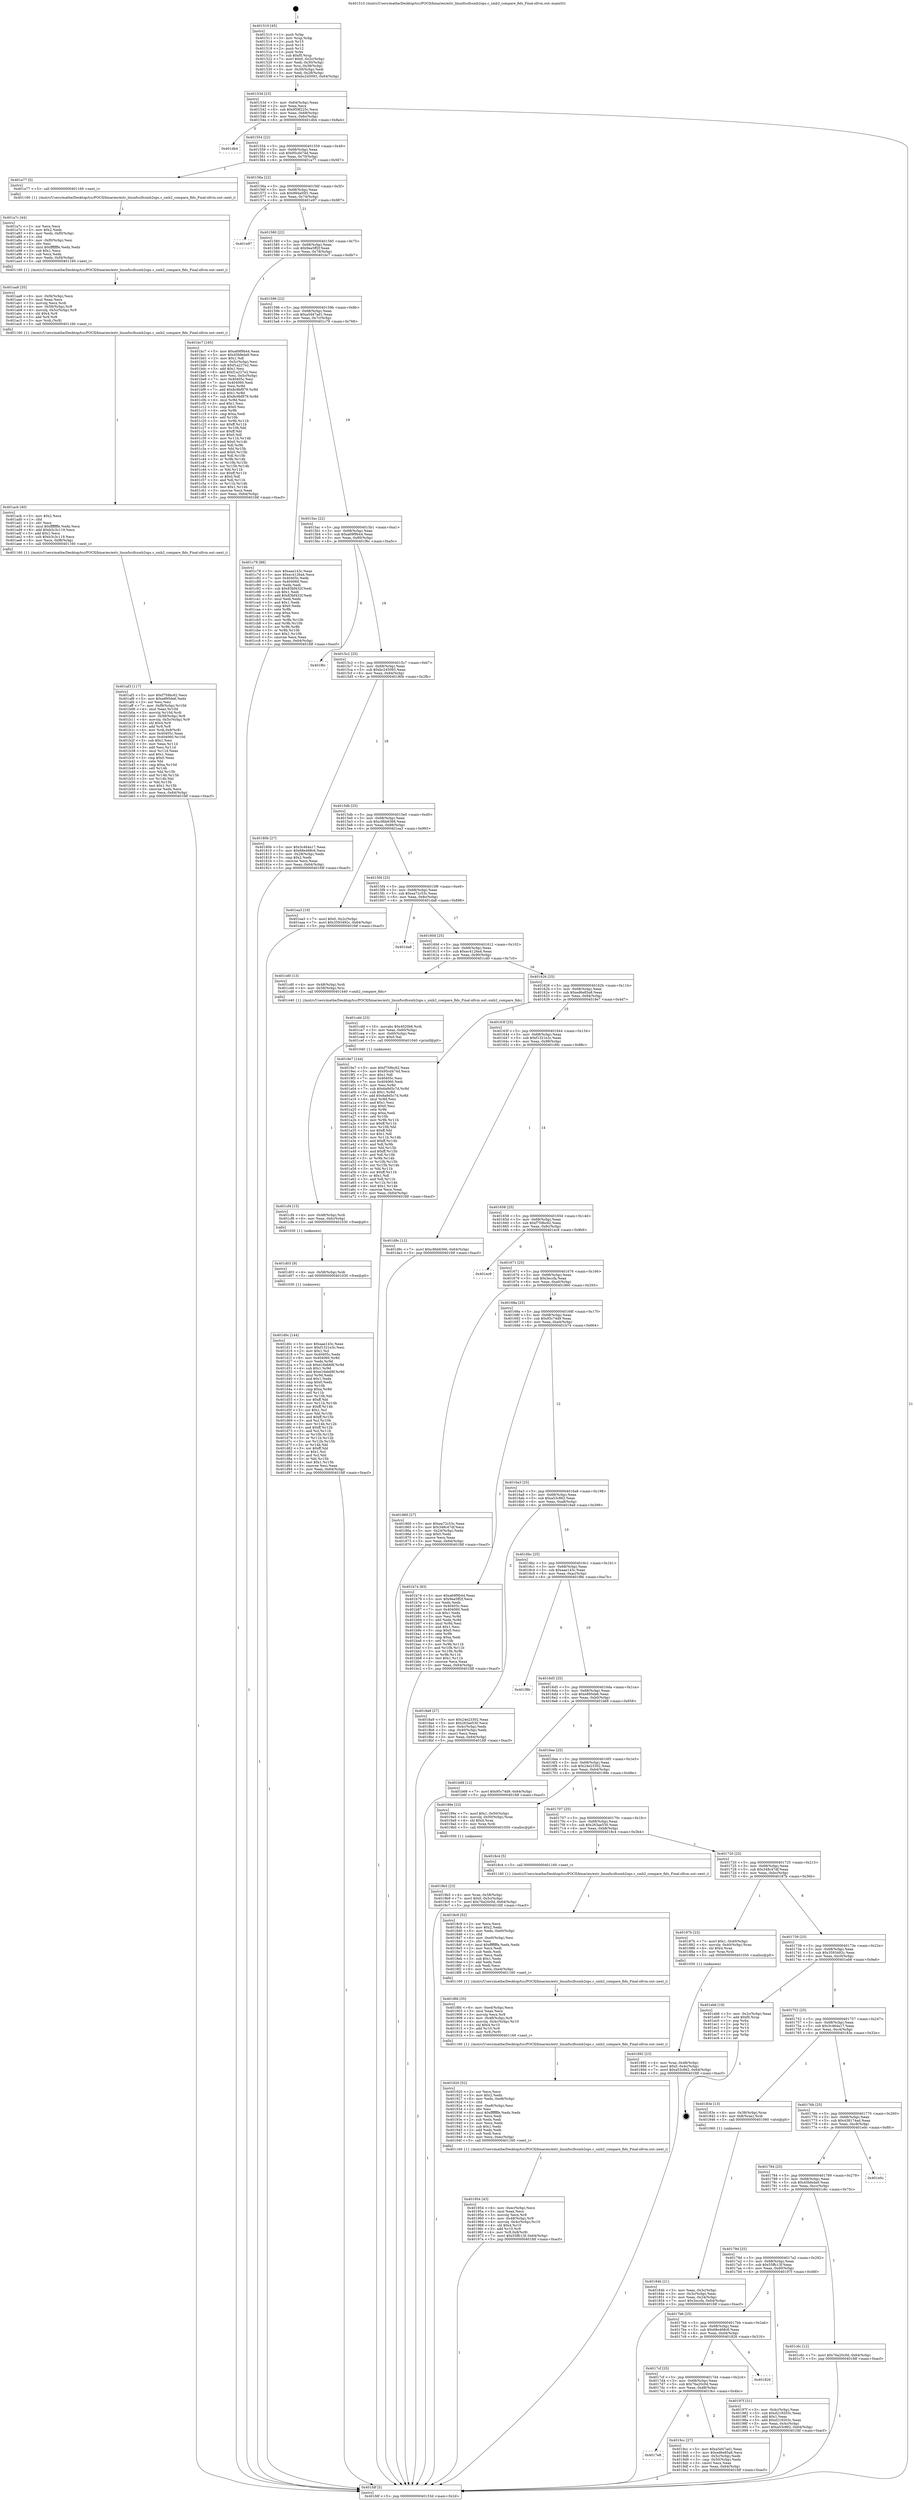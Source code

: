 digraph "0x401510" {
  label = "0x401510 (/mnt/c/Users/mathe/Desktop/tcc/POCII/binaries/extr_linuxfscifssmb2ops.c_smb2_compare_fids_Final-ollvm.out::main(0))"
  labelloc = "t"
  node[shape=record]

  Entry [label="",width=0.3,height=0.3,shape=circle,fillcolor=black,style=filled]
  "0x40153d" [label="{
     0x40153d [23]\l
     | [instrs]\l
     &nbsp;&nbsp;0x40153d \<+3\>: mov -0x64(%rbp),%eax\l
     &nbsp;&nbsp;0x401540 \<+2\>: mov %eax,%ecx\l
     &nbsp;&nbsp;0x401542 \<+6\>: sub $0x959f225c,%ecx\l
     &nbsp;&nbsp;0x401548 \<+3\>: mov %eax,-0x68(%rbp)\l
     &nbsp;&nbsp;0x40154b \<+3\>: mov %ecx,-0x6c(%rbp)\l
     &nbsp;&nbsp;0x40154e \<+6\>: je 0000000000401db4 \<main+0x8a4\>\l
  }"]
  "0x401db4" [label="{
     0x401db4\l
  }", style=dashed]
  "0x401554" [label="{
     0x401554 [22]\l
     | [instrs]\l
     &nbsp;&nbsp;0x401554 \<+5\>: jmp 0000000000401559 \<main+0x49\>\l
     &nbsp;&nbsp;0x401559 \<+3\>: mov -0x68(%rbp),%eax\l
     &nbsp;&nbsp;0x40155c \<+5\>: sub $0x95cd474d,%eax\l
     &nbsp;&nbsp;0x401561 \<+3\>: mov %eax,-0x70(%rbp)\l
     &nbsp;&nbsp;0x401564 \<+6\>: je 0000000000401a77 \<main+0x567\>\l
  }"]
  Exit [label="",width=0.3,height=0.3,shape=circle,fillcolor=black,style=filled,peripheries=2]
  "0x401a77" [label="{
     0x401a77 [5]\l
     | [instrs]\l
     &nbsp;&nbsp;0x401a77 \<+5\>: call 0000000000401160 \<next_i\>\l
     | [calls]\l
     &nbsp;&nbsp;0x401160 \{1\} (/mnt/c/Users/mathe/Desktop/tcc/POCII/binaries/extr_linuxfscifssmb2ops.c_smb2_compare_fids_Final-ollvm.out::next_i)\l
  }"]
  "0x40156a" [label="{
     0x40156a [22]\l
     | [instrs]\l
     &nbsp;&nbsp;0x40156a \<+5\>: jmp 000000000040156f \<main+0x5f\>\l
     &nbsp;&nbsp;0x40156f \<+3\>: mov -0x68(%rbp),%eax\l
     &nbsp;&nbsp;0x401572 \<+5\>: sub $0x994a05f1,%eax\l
     &nbsp;&nbsp;0x401577 \<+3\>: mov %eax,-0x74(%rbp)\l
     &nbsp;&nbsp;0x40157a \<+6\>: je 0000000000401e97 \<main+0x987\>\l
  }"]
  "0x401d0c" [label="{
     0x401d0c [144]\l
     | [instrs]\l
     &nbsp;&nbsp;0x401d0c \<+5\>: mov $0xaae143c,%eax\l
     &nbsp;&nbsp;0x401d11 \<+5\>: mov $0xf1321e3c,%esi\l
     &nbsp;&nbsp;0x401d16 \<+2\>: mov $0x1,%cl\l
     &nbsp;&nbsp;0x401d18 \<+7\>: mov 0x40405c,%edx\l
     &nbsp;&nbsp;0x401d1f \<+8\>: mov 0x404060,%r8d\l
     &nbsp;&nbsp;0x401d27 \<+3\>: mov %edx,%r9d\l
     &nbsp;&nbsp;0x401d2a \<+7\>: sub $0xe16eb68f,%r9d\l
     &nbsp;&nbsp;0x401d31 \<+4\>: sub $0x1,%r9d\l
     &nbsp;&nbsp;0x401d35 \<+7\>: add $0xe16eb68f,%r9d\l
     &nbsp;&nbsp;0x401d3c \<+4\>: imul %r9d,%edx\l
     &nbsp;&nbsp;0x401d40 \<+3\>: and $0x1,%edx\l
     &nbsp;&nbsp;0x401d43 \<+3\>: cmp $0x0,%edx\l
     &nbsp;&nbsp;0x401d46 \<+4\>: sete %r10b\l
     &nbsp;&nbsp;0x401d4a \<+4\>: cmp $0xa,%r8d\l
     &nbsp;&nbsp;0x401d4e \<+4\>: setl %r11b\l
     &nbsp;&nbsp;0x401d52 \<+3\>: mov %r10b,%bl\l
     &nbsp;&nbsp;0x401d55 \<+3\>: xor $0xff,%bl\l
     &nbsp;&nbsp;0x401d58 \<+3\>: mov %r11b,%r14b\l
     &nbsp;&nbsp;0x401d5b \<+4\>: xor $0xff,%r14b\l
     &nbsp;&nbsp;0x401d5f \<+3\>: xor $0x1,%cl\l
     &nbsp;&nbsp;0x401d62 \<+3\>: mov %bl,%r15b\l
     &nbsp;&nbsp;0x401d65 \<+4\>: and $0xff,%r15b\l
     &nbsp;&nbsp;0x401d69 \<+3\>: and %cl,%r10b\l
     &nbsp;&nbsp;0x401d6c \<+3\>: mov %r14b,%r12b\l
     &nbsp;&nbsp;0x401d6f \<+4\>: and $0xff,%r12b\l
     &nbsp;&nbsp;0x401d73 \<+3\>: and %cl,%r11b\l
     &nbsp;&nbsp;0x401d76 \<+3\>: or %r10b,%r15b\l
     &nbsp;&nbsp;0x401d79 \<+3\>: or %r11b,%r12b\l
     &nbsp;&nbsp;0x401d7c \<+3\>: xor %r12b,%r15b\l
     &nbsp;&nbsp;0x401d7f \<+3\>: or %r14b,%bl\l
     &nbsp;&nbsp;0x401d82 \<+3\>: xor $0xff,%bl\l
     &nbsp;&nbsp;0x401d85 \<+3\>: or $0x1,%cl\l
     &nbsp;&nbsp;0x401d88 \<+2\>: and %cl,%bl\l
     &nbsp;&nbsp;0x401d8a \<+3\>: or %bl,%r15b\l
     &nbsp;&nbsp;0x401d8d \<+4\>: test $0x1,%r15b\l
     &nbsp;&nbsp;0x401d91 \<+3\>: cmovne %esi,%eax\l
     &nbsp;&nbsp;0x401d94 \<+3\>: mov %eax,-0x64(%rbp)\l
     &nbsp;&nbsp;0x401d97 \<+5\>: jmp 0000000000401fdf \<main+0xacf\>\l
  }"]
  "0x401e97" [label="{
     0x401e97\l
  }", style=dashed]
  "0x401580" [label="{
     0x401580 [22]\l
     | [instrs]\l
     &nbsp;&nbsp;0x401580 \<+5\>: jmp 0000000000401585 \<main+0x75\>\l
     &nbsp;&nbsp;0x401585 \<+3\>: mov -0x68(%rbp),%eax\l
     &nbsp;&nbsp;0x401588 \<+5\>: sub $0x9ea5ff2f,%eax\l
     &nbsp;&nbsp;0x40158d \<+3\>: mov %eax,-0x78(%rbp)\l
     &nbsp;&nbsp;0x401590 \<+6\>: je 0000000000401bc7 \<main+0x6b7\>\l
  }"]
  "0x401d03" [label="{
     0x401d03 [9]\l
     | [instrs]\l
     &nbsp;&nbsp;0x401d03 \<+4\>: mov -0x58(%rbp),%rdi\l
     &nbsp;&nbsp;0x401d07 \<+5\>: call 0000000000401030 \<free@plt\>\l
     | [calls]\l
     &nbsp;&nbsp;0x401030 \{1\} (unknown)\l
  }"]
  "0x401bc7" [label="{
     0x401bc7 [165]\l
     | [instrs]\l
     &nbsp;&nbsp;0x401bc7 \<+5\>: mov $0xa69f9b44,%eax\l
     &nbsp;&nbsp;0x401bcc \<+5\>: mov $0x45bfeda9,%ecx\l
     &nbsp;&nbsp;0x401bd1 \<+2\>: mov $0x1,%dl\l
     &nbsp;&nbsp;0x401bd3 \<+3\>: mov -0x5c(%rbp),%esi\l
     &nbsp;&nbsp;0x401bd6 \<+6\>: sub $0xf1a227e2,%esi\l
     &nbsp;&nbsp;0x401bdc \<+3\>: add $0x1,%esi\l
     &nbsp;&nbsp;0x401bdf \<+6\>: add $0xf1a227e2,%esi\l
     &nbsp;&nbsp;0x401be5 \<+3\>: mov %esi,-0x5c(%rbp)\l
     &nbsp;&nbsp;0x401be8 \<+7\>: mov 0x40405c,%esi\l
     &nbsp;&nbsp;0x401bef \<+7\>: mov 0x404060,%edi\l
     &nbsp;&nbsp;0x401bf6 \<+3\>: mov %esi,%r8d\l
     &nbsp;&nbsp;0x401bf9 \<+7\>: add $0x8c9bf979,%r8d\l
     &nbsp;&nbsp;0x401c00 \<+4\>: sub $0x1,%r8d\l
     &nbsp;&nbsp;0x401c04 \<+7\>: sub $0x8c9bf979,%r8d\l
     &nbsp;&nbsp;0x401c0b \<+4\>: imul %r8d,%esi\l
     &nbsp;&nbsp;0x401c0f \<+3\>: and $0x1,%esi\l
     &nbsp;&nbsp;0x401c12 \<+3\>: cmp $0x0,%esi\l
     &nbsp;&nbsp;0x401c15 \<+4\>: sete %r9b\l
     &nbsp;&nbsp;0x401c19 \<+3\>: cmp $0xa,%edi\l
     &nbsp;&nbsp;0x401c1c \<+4\>: setl %r10b\l
     &nbsp;&nbsp;0x401c20 \<+3\>: mov %r9b,%r11b\l
     &nbsp;&nbsp;0x401c23 \<+4\>: xor $0xff,%r11b\l
     &nbsp;&nbsp;0x401c27 \<+3\>: mov %r10b,%bl\l
     &nbsp;&nbsp;0x401c2a \<+3\>: xor $0xff,%bl\l
     &nbsp;&nbsp;0x401c2d \<+3\>: xor $0x0,%dl\l
     &nbsp;&nbsp;0x401c30 \<+3\>: mov %r11b,%r14b\l
     &nbsp;&nbsp;0x401c33 \<+4\>: and $0x0,%r14b\l
     &nbsp;&nbsp;0x401c37 \<+3\>: and %dl,%r9b\l
     &nbsp;&nbsp;0x401c3a \<+3\>: mov %bl,%r15b\l
     &nbsp;&nbsp;0x401c3d \<+4\>: and $0x0,%r15b\l
     &nbsp;&nbsp;0x401c41 \<+3\>: and %dl,%r10b\l
     &nbsp;&nbsp;0x401c44 \<+3\>: or %r9b,%r14b\l
     &nbsp;&nbsp;0x401c47 \<+3\>: or %r10b,%r15b\l
     &nbsp;&nbsp;0x401c4a \<+3\>: xor %r15b,%r14b\l
     &nbsp;&nbsp;0x401c4d \<+3\>: or %bl,%r11b\l
     &nbsp;&nbsp;0x401c50 \<+4\>: xor $0xff,%r11b\l
     &nbsp;&nbsp;0x401c54 \<+3\>: or $0x0,%dl\l
     &nbsp;&nbsp;0x401c57 \<+3\>: and %dl,%r11b\l
     &nbsp;&nbsp;0x401c5a \<+3\>: or %r11b,%r14b\l
     &nbsp;&nbsp;0x401c5d \<+4\>: test $0x1,%r14b\l
     &nbsp;&nbsp;0x401c61 \<+3\>: cmovne %ecx,%eax\l
     &nbsp;&nbsp;0x401c64 \<+3\>: mov %eax,-0x64(%rbp)\l
     &nbsp;&nbsp;0x401c67 \<+5\>: jmp 0000000000401fdf \<main+0xacf\>\l
  }"]
  "0x401596" [label="{
     0x401596 [22]\l
     | [instrs]\l
     &nbsp;&nbsp;0x401596 \<+5\>: jmp 000000000040159b \<main+0x8b\>\l
     &nbsp;&nbsp;0x40159b \<+3\>: mov -0x68(%rbp),%eax\l
     &nbsp;&nbsp;0x40159e \<+5\>: sub $0xa5d47ad1,%eax\l
     &nbsp;&nbsp;0x4015a3 \<+3\>: mov %eax,-0x7c(%rbp)\l
     &nbsp;&nbsp;0x4015a6 \<+6\>: je 0000000000401c78 \<main+0x768\>\l
  }"]
  "0x401cf4" [label="{
     0x401cf4 [15]\l
     | [instrs]\l
     &nbsp;&nbsp;0x401cf4 \<+4\>: mov -0x48(%rbp),%rdi\l
     &nbsp;&nbsp;0x401cf8 \<+6\>: mov %eax,-0xfc(%rbp)\l
     &nbsp;&nbsp;0x401cfe \<+5\>: call 0000000000401030 \<free@plt\>\l
     | [calls]\l
     &nbsp;&nbsp;0x401030 \{1\} (unknown)\l
  }"]
  "0x401c78" [label="{
     0x401c78 [88]\l
     | [instrs]\l
     &nbsp;&nbsp;0x401c78 \<+5\>: mov $0xaae143c,%eax\l
     &nbsp;&nbsp;0x401c7d \<+5\>: mov $0xec4126a4,%ecx\l
     &nbsp;&nbsp;0x401c82 \<+7\>: mov 0x40405c,%edx\l
     &nbsp;&nbsp;0x401c89 \<+7\>: mov 0x404060,%esi\l
     &nbsp;&nbsp;0x401c90 \<+2\>: mov %edx,%edi\l
     &nbsp;&nbsp;0x401c92 \<+6\>: sub $0x83bf432f,%edi\l
     &nbsp;&nbsp;0x401c98 \<+3\>: sub $0x1,%edi\l
     &nbsp;&nbsp;0x401c9b \<+6\>: add $0x83bf432f,%edi\l
     &nbsp;&nbsp;0x401ca1 \<+3\>: imul %edi,%edx\l
     &nbsp;&nbsp;0x401ca4 \<+3\>: and $0x1,%edx\l
     &nbsp;&nbsp;0x401ca7 \<+3\>: cmp $0x0,%edx\l
     &nbsp;&nbsp;0x401caa \<+4\>: sete %r8b\l
     &nbsp;&nbsp;0x401cae \<+3\>: cmp $0xa,%esi\l
     &nbsp;&nbsp;0x401cb1 \<+4\>: setl %r9b\l
     &nbsp;&nbsp;0x401cb5 \<+3\>: mov %r8b,%r10b\l
     &nbsp;&nbsp;0x401cb8 \<+3\>: and %r9b,%r10b\l
     &nbsp;&nbsp;0x401cbb \<+3\>: xor %r9b,%r8b\l
     &nbsp;&nbsp;0x401cbe \<+3\>: or %r8b,%r10b\l
     &nbsp;&nbsp;0x401cc1 \<+4\>: test $0x1,%r10b\l
     &nbsp;&nbsp;0x401cc5 \<+3\>: cmovne %ecx,%eax\l
     &nbsp;&nbsp;0x401cc8 \<+3\>: mov %eax,-0x64(%rbp)\l
     &nbsp;&nbsp;0x401ccb \<+5\>: jmp 0000000000401fdf \<main+0xacf\>\l
  }"]
  "0x4015ac" [label="{
     0x4015ac [22]\l
     | [instrs]\l
     &nbsp;&nbsp;0x4015ac \<+5\>: jmp 00000000004015b1 \<main+0xa1\>\l
     &nbsp;&nbsp;0x4015b1 \<+3\>: mov -0x68(%rbp),%eax\l
     &nbsp;&nbsp;0x4015b4 \<+5\>: sub $0xa69f9b44,%eax\l
     &nbsp;&nbsp;0x4015b9 \<+3\>: mov %eax,-0x80(%rbp)\l
     &nbsp;&nbsp;0x4015bc \<+6\>: je 0000000000401f6c \<main+0xa5c\>\l
  }"]
  "0x401cdd" [label="{
     0x401cdd [23]\l
     | [instrs]\l
     &nbsp;&nbsp;0x401cdd \<+10\>: movabs $0x4020b6,%rdi\l
     &nbsp;&nbsp;0x401ce7 \<+3\>: mov %eax,-0x60(%rbp)\l
     &nbsp;&nbsp;0x401cea \<+3\>: mov -0x60(%rbp),%esi\l
     &nbsp;&nbsp;0x401ced \<+2\>: mov $0x0,%al\l
     &nbsp;&nbsp;0x401cef \<+5\>: call 0000000000401040 \<printf@plt\>\l
     | [calls]\l
     &nbsp;&nbsp;0x401040 \{1\} (unknown)\l
  }"]
  "0x401f6c" [label="{
     0x401f6c\l
  }", style=dashed]
  "0x4015c2" [label="{
     0x4015c2 [25]\l
     | [instrs]\l
     &nbsp;&nbsp;0x4015c2 \<+5\>: jmp 00000000004015c7 \<main+0xb7\>\l
     &nbsp;&nbsp;0x4015c7 \<+3\>: mov -0x68(%rbp),%eax\l
     &nbsp;&nbsp;0x4015ca \<+5\>: sub $0xbc245093,%eax\l
     &nbsp;&nbsp;0x4015cf \<+6\>: mov %eax,-0x84(%rbp)\l
     &nbsp;&nbsp;0x4015d5 \<+6\>: je 000000000040180b \<main+0x2fb\>\l
  }"]
  "0x401af3" [label="{
     0x401af3 [117]\l
     | [instrs]\l
     &nbsp;&nbsp;0x401af3 \<+5\>: mov $0xf759bc62,%ecx\l
     &nbsp;&nbsp;0x401af8 \<+5\>: mov $0xe895de6,%edx\l
     &nbsp;&nbsp;0x401afd \<+2\>: xor %esi,%esi\l
     &nbsp;&nbsp;0x401aff \<+7\>: mov -0xf8(%rbp),%r10d\l
     &nbsp;&nbsp;0x401b06 \<+4\>: imul %eax,%r10d\l
     &nbsp;&nbsp;0x401b0a \<+3\>: movslq %r10d,%rdi\l
     &nbsp;&nbsp;0x401b0d \<+4\>: mov -0x58(%rbp),%r8\l
     &nbsp;&nbsp;0x401b11 \<+4\>: movslq -0x5c(%rbp),%r9\l
     &nbsp;&nbsp;0x401b15 \<+4\>: shl $0x4,%r9\l
     &nbsp;&nbsp;0x401b19 \<+3\>: add %r9,%r8\l
     &nbsp;&nbsp;0x401b1c \<+4\>: mov %rdi,0x8(%r8)\l
     &nbsp;&nbsp;0x401b20 \<+7\>: mov 0x40405c,%eax\l
     &nbsp;&nbsp;0x401b27 \<+8\>: mov 0x404060,%r10d\l
     &nbsp;&nbsp;0x401b2f \<+3\>: sub $0x1,%esi\l
     &nbsp;&nbsp;0x401b32 \<+3\>: mov %eax,%r11d\l
     &nbsp;&nbsp;0x401b35 \<+3\>: add %esi,%r11d\l
     &nbsp;&nbsp;0x401b38 \<+4\>: imul %r11d,%eax\l
     &nbsp;&nbsp;0x401b3c \<+3\>: and $0x1,%eax\l
     &nbsp;&nbsp;0x401b3f \<+3\>: cmp $0x0,%eax\l
     &nbsp;&nbsp;0x401b42 \<+3\>: sete %bl\l
     &nbsp;&nbsp;0x401b45 \<+4\>: cmp $0xa,%r10d\l
     &nbsp;&nbsp;0x401b49 \<+4\>: setl %r14b\l
     &nbsp;&nbsp;0x401b4d \<+3\>: mov %bl,%r15b\l
     &nbsp;&nbsp;0x401b50 \<+3\>: and %r14b,%r15b\l
     &nbsp;&nbsp;0x401b53 \<+3\>: xor %r14b,%bl\l
     &nbsp;&nbsp;0x401b56 \<+3\>: or %bl,%r15b\l
     &nbsp;&nbsp;0x401b59 \<+4\>: test $0x1,%r15b\l
     &nbsp;&nbsp;0x401b5d \<+3\>: cmovne %edx,%ecx\l
     &nbsp;&nbsp;0x401b60 \<+3\>: mov %ecx,-0x64(%rbp)\l
     &nbsp;&nbsp;0x401b63 \<+5\>: jmp 0000000000401fdf \<main+0xacf\>\l
  }"]
  "0x40180b" [label="{
     0x40180b [27]\l
     | [instrs]\l
     &nbsp;&nbsp;0x40180b \<+5\>: mov $0x3c464a17,%eax\l
     &nbsp;&nbsp;0x401810 \<+5\>: mov $0x68e468c6,%ecx\l
     &nbsp;&nbsp;0x401815 \<+3\>: mov -0x28(%rbp),%edx\l
     &nbsp;&nbsp;0x401818 \<+3\>: cmp $0x2,%edx\l
     &nbsp;&nbsp;0x40181b \<+3\>: cmovne %ecx,%eax\l
     &nbsp;&nbsp;0x40181e \<+3\>: mov %eax,-0x64(%rbp)\l
     &nbsp;&nbsp;0x401821 \<+5\>: jmp 0000000000401fdf \<main+0xacf\>\l
  }"]
  "0x4015db" [label="{
     0x4015db [25]\l
     | [instrs]\l
     &nbsp;&nbsp;0x4015db \<+5\>: jmp 00000000004015e0 \<main+0xd0\>\l
     &nbsp;&nbsp;0x4015e0 \<+3\>: mov -0x68(%rbp),%eax\l
     &nbsp;&nbsp;0x4015e3 \<+5\>: sub $0xc9bb6366,%eax\l
     &nbsp;&nbsp;0x4015e8 \<+6\>: mov %eax,-0x88(%rbp)\l
     &nbsp;&nbsp;0x4015ee \<+6\>: je 0000000000401ea3 \<main+0x993\>\l
  }"]
  "0x401fdf" [label="{
     0x401fdf [5]\l
     | [instrs]\l
     &nbsp;&nbsp;0x401fdf \<+5\>: jmp 000000000040153d \<main+0x2d\>\l
  }"]
  "0x401510" [label="{
     0x401510 [45]\l
     | [instrs]\l
     &nbsp;&nbsp;0x401510 \<+1\>: push %rbp\l
     &nbsp;&nbsp;0x401511 \<+3\>: mov %rsp,%rbp\l
     &nbsp;&nbsp;0x401514 \<+2\>: push %r15\l
     &nbsp;&nbsp;0x401516 \<+2\>: push %r14\l
     &nbsp;&nbsp;0x401518 \<+2\>: push %r12\l
     &nbsp;&nbsp;0x40151a \<+1\>: push %rbx\l
     &nbsp;&nbsp;0x40151b \<+7\>: sub $0xf0,%rsp\l
     &nbsp;&nbsp;0x401522 \<+7\>: movl $0x0,-0x2c(%rbp)\l
     &nbsp;&nbsp;0x401529 \<+3\>: mov %edi,-0x30(%rbp)\l
     &nbsp;&nbsp;0x40152c \<+4\>: mov %rsi,-0x38(%rbp)\l
     &nbsp;&nbsp;0x401530 \<+3\>: mov -0x30(%rbp),%edi\l
     &nbsp;&nbsp;0x401533 \<+3\>: mov %edi,-0x28(%rbp)\l
     &nbsp;&nbsp;0x401536 \<+7\>: movl $0xbc245093,-0x64(%rbp)\l
  }"]
  "0x401acb" [label="{
     0x401acb [40]\l
     | [instrs]\l
     &nbsp;&nbsp;0x401acb \<+5\>: mov $0x2,%ecx\l
     &nbsp;&nbsp;0x401ad0 \<+1\>: cltd\l
     &nbsp;&nbsp;0x401ad1 \<+2\>: idiv %ecx\l
     &nbsp;&nbsp;0x401ad3 \<+6\>: imul $0xfffffffe,%edx,%ecx\l
     &nbsp;&nbsp;0x401ad9 \<+6\>: add $0xb3c3c119,%ecx\l
     &nbsp;&nbsp;0x401adf \<+3\>: add $0x1,%ecx\l
     &nbsp;&nbsp;0x401ae2 \<+6\>: sub $0xb3c3c119,%ecx\l
     &nbsp;&nbsp;0x401ae8 \<+6\>: mov %ecx,-0xf8(%rbp)\l
     &nbsp;&nbsp;0x401aee \<+5\>: call 0000000000401160 \<next_i\>\l
     | [calls]\l
     &nbsp;&nbsp;0x401160 \{1\} (/mnt/c/Users/mathe/Desktop/tcc/POCII/binaries/extr_linuxfscifssmb2ops.c_smb2_compare_fids_Final-ollvm.out::next_i)\l
  }"]
  "0x401ea3" [label="{
     0x401ea3 [19]\l
     | [instrs]\l
     &nbsp;&nbsp;0x401ea3 \<+7\>: movl $0x0,-0x2c(%rbp)\l
     &nbsp;&nbsp;0x401eaa \<+7\>: movl $0x3593492c,-0x64(%rbp)\l
     &nbsp;&nbsp;0x401eb1 \<+5\>: jmp 0000000000401fdf \<main+0xacf\>\l
  }"]
  "0x4015f4" [label="{
     0x4015f4 [25]\l
     | [instrs]\l
     &nbsp;&nbsp;0x4015f4 \<+5\>: jmp 00000000004015f9 \<main+0xe9\>\l
     &nbsp;&nbsp;0x4015f9 \<+3\>: mov -0x68(%rbp),%eax\l
     &nbsp;&nbsp;0x4015fc \<+5\>: sub $0xea72c53c,%eax\l
     &nbsp;&nbsp;0x401601 \<+6\>: mov %eax,-0x8c(%rbp)\l
     &nbsp;&nbsp;0x401607 \<+6\>: je 0000000000401da8 \<main+0x898\>\l
  }"]
  "0x401aa8" [label="{
     0x401aa8 [35]\l
     | [instrs]\l
     &nbsp;&nbsp;0x401aa8 \<+6\>: mov -0xf4(%rbp),%ecx\l
     &nbsp;&nbsp;0x401aae \<+3\>: imul %eax,%ecx\l
     &nbsp;&nbsp;0x401ab1 \<+3\>: movslq %ecx,%rdi\l
     &nbsp;&nbsp;0x401ab4 \<+4\>: mov -0x58(%rbp),%r8\l
     &nbsp;&nbsp;0x401ab8 \<+4\>: movslq -0x5c(%rbp),%r9\l
     &nbsp;&nbsp;0x401abc \<+4\>: shl $0x4,%r9\l
     &nbsp;&nbsp;0x401ac0 \<+3\>: add %r9,%r8\l
     &nbsp;&nbsp;0x401ac3 \<+3\>: mov %rdi,(%r8)\l
     &nbsp;&nbsp;0x401ac6 \<+5\>: call 0000000000401160 \<next_i\>\l
     | [calls]\l
     &nbsp;&nbsp;0x401160 \{1\} (/mnt/c/Users/mathe/Desktop/tcc/POCII/binaries/extr_linuxfscifssmb2ops.c_smb2_compare_fids_Final-ollvm.out::next_i)\l
  }"]
  "0x401da8" [label="{
     0x401da8\l
  }", style=dashed]
  "0x40160d" [label="{
     0x40160d [25]\l
     | [instrs]\l
     &nbsp;&nbsp;0x40160d \<+5\>: jmp 0000000000401612 \<main+0x102\>\l
     &nbsp;&nbsp;0x401612 \<+3\>: mov -0x68(%rbp),%eax\l
     &nbsp;&nbsp;0x401615 \<+5\>: sub $0xec4126a4,%eax\l
     &nbsp;&nbsp;0x40161a \<+6\>: mov %eax,-0x90(%rbp)\l
     &nbsp;&nbsp;0x401620 \<+6\>: je 0000000000401cd0 \<main+0x7c0\>\l
  }"]
  "0x401a7c" [label="{
     0x401a7c [44]\l
     | [instrs]\l
     &nbsp;&nbsp;0x401a7c \<+2\>: xor %ecx,%ecx\l
     &nbsp;&nbsp;0x401a7e \<+5\>: mov $0x2,%edx\l
     &nbsp;&nbsp;0x401a83 \<+6\>: mov %edx,-0xf0(%rbp)\l
     &nbsp;&nbsp;0x401a89 \<+1\>: cltd\l
     &nbsp;&nbsp;0x401a8a \<+6\>: mov -0xf0(%rbp),%esi\l
     &nbsp;&nbsp;0x401a90 \<+2\>: idiv %esi\l
     &nbsp;&nbsp;0x401a92 \<+6\>: imul $0xfffffffe,%edx,%edx\l
     &nbsp;&nbsp;0x401a98 \<+3\>: sub $0x1,%ecx\l
     &nbsp;&nbsp;0x401a9b \<+2\>: sub %ecx,%edx\l
     &nbsp;&nbsp;0x401a9d \<+6\>: mov %edx,-0xf4(%rbp)\l
     &nbsp;&nbsp;0x401aa3 \<+5\>: call 0000000000401160 \<next_i\>\l
     | [calls]\l
     &nbsp;&nbsp;0x401160 \{1\} (/mnt/c/Users/mathe/Desktop/tcc/POCII/binaries/extr_linuxfscifssmb2ops.c_smb2_compare_fids_Final-ollvm.out::next_i)\l
  }"]
  "0x401cd0" [label="{
     0x401cd0 [13]\l
     | [instrs]\l
     &nbsp;&nbsp;0x401cd0 \<+4\>: mov -0x48(%rbp),%rdi\l
     &nbsp;&nbsp;0x401cd4 \<+4\>: mov -0x58(%rbp),%rsi\l
     &nbsp;&nbsp;0x401cd8 \<+5\>: call 0000000000401440 \<smb2_compare_fids\>\l
     | [calls]\l
     &nbsp;&nbsp;0x401440 \{1\} (/mnt/c/Users/mathe/Desktop/tcc/POCII/binaries/extr_linuxfscifssmb2ops.c_smb2_compare_fids_Final-ollvm.out::smb2_compare_fids)\l
  }"]
  "0x401626" [label="{
     0x401626 [25]\l
     | [instrs]\l
     &nbsp;&nbsp;0x401626 \<+5\>: jmp 000000000040162b \<main+0x11b\>\l
     &nbsp;&nbsp;0x40162b \<+3\>: mov -0x68(%rbp),%eax\l
     &nbsp;&nbsp;0x40162e \<+5\>: sub $0xed6e85a8,%eax\l
     &nbsp;&nbsp;0x401633 \<+6\>: mov %eax,-0x94(%rbp)\l
     &nbsp;&nbsp;0x401639 \<+6\>: je 00000000004019e7 \<main+0x4d7\>\l
  }"]
  "0x4017e8" [label="{
     0x4017e8\l
  }", style=dashed]
  "0x4019e7" [label="{
     0x4019e7 [144]\l
     | [instrs]\l
     &nbsp;&nbsp;0x4019e7 \<+5\>: mov $0xf759bc62,%eax\l
     &nbsp;&nbsp;0x4019ec \<+5\>: mov $0x95cd474d,%ecx\l
     &nbsp;&nbsp;0x4019f1 \<+2\>: mov $0x1,%dl\l
     &nbsp;&nbsp;0x4019f3 \<+7\>: mov 0x40405c,%esi\l
     &nbsp;&nbsp;0x4019fa \<+7\>: mov 0x404060,%edi\l
     &nbsp;&nbsp;0x401a01 \<+3\>: mov %esi,%r8d\l
     &nbsp;&nbsp;0x401a04 \<+7\>: sub $0x6a9d5c7d,%r8d\l
     &nbsp;&nbsp;0x401a0b \<+4\>: sub $0x1,%r8d\l
     &nbsp;&nbsp;0x401a0f \<+7\>: add $0x6a9d5c7d,%r8d\l
     &nbsp;&nbsp;0x401a16 \<+4\>: imul %r8d,%esi\l
     &nbsp;&nbsp;0x401a1a \<+3\>: and $0x1,%esi\l
     &nbsp;&nbsp;0x401a1d \<+3\>: cmp $0x0,%esi\l
     &nbsp;&nbsp;0x401a20 \<+4\>: sete %r9b\l
     &nbsp;&nbsp;0x401a24 \<+3\>: cmp $0xa,%edi\l
     &nbsp;&nbsp;0x401a27 \<+4\>: setl %r10b\l
     &nbsp;&nbsp;0x401a2b \<+3\>: mov %r9b,%r11b\l
     &nbsp;&nbsp;0x401a2e \<+4\>: xor $0xff,%r11b\l
     &nbsp;&nbsp;0x401a32 \<+3\>: mov %r10b,%bl\l
     &nbsp;&nbsp;0x401a35 \<+3\>: xor $0xff,%bl\l
     &nbsp;&nbsp;0x401a38 \<+3\>: xor $0x1,%dl\l
     &nbsp;&nbsp;0x401a3b \<+3\>: mov %r11b,%r14b\l
     &nbsp;&nbsp;0x401a3e \<+4\>: and $0xff,%r14b\l
     &nbsp;&nbsp;0x401a42 \<+3\>: and %dl,%r9b\l
     &nbsp;&nbsp;0x401a45 \<+3\>: mov %bl,%r15b\l
     &nbsp;&nbsp;0x401a48 \<+4\>: and $0xff,%r15b\l
     &nbsp;&nbsp;0x401a4c \<+3\>: and %dl,%r10b\l
     &nbsp;&nbsp;0x401a4f \<+3\>: or %r9b,%r14b\l
     &nbsp;&nbsp;0x401a52 \<+3\>: or %r10b,%r15b\l
     &nbsp;&nbsp;0x401a55 \<+3\>: xor %r15b,%r14b\l
     &nbsp;&nbsp;0x401a58 \<+3\>: or %bl,%r11b\l
     &nbsp;&nbsp;0x401a5b \<+4\>: xor $0xff,%r11b\l
     &nbsp;&nbsp;0x401a5f \<+3\>: or $0x1,%dl\l
     &nbsp;&nbsp;0x401a62 \<+3\>: and %dl,%r11b\l
     &nbsp;&nbsp;0x401a65 \<+3\>: or %r11b,%r14b\l
     &nbsp;&nbsp;0x401a68 \<+4\>: test $0x1,%r14b\l
     &nbsp;&nbsp;0x401a6c \<+3\>: cmovne %ecx,%eax\l
     &nbsp;&nbsp;0x401a6f \<+3\>: mov %eax,-0x64(%rbp)\l
     &nbsp;&nbsp;0x401a72 \<+5\>: jmp 0000000000401fdf \<main+0xacf\>\l
  }"]
  "0x40163f" [label="{
     0x40163f [25]\l
     | [instrs]\l
     &nbsp;&nbsp;0x40163f \<+5\>: jmp 0000000000401644 \<main+0x134\>\l
     &nbsp;&nbsp;0x401644 \<+3\>: mov -0x68(%rbp),%eax\l
     &nbsp;&nbsp;0x401647 \<+5\>: sub $0xf1321e3c,%eax\l
     &nbsp;&nbsp;0x40164c \<+6\>: mov %eax,-0x98(%rbp)\l
     &nbsp;&nbsp;0x401652 \<+6\>: je 0000000000401d9c \<main+0x88c\>\l
  }"]
  "0x4019cc" [label="{
     0x4019cc [27]\l
     | [instrs]\l
     &nbsp;&nbsp;0x4019cc \<+5\>: mov $0xa5d47ad1,%eax\l
     &nbsp;&nbsp;0x4019d1 \<+5\>: mov $0xed6e85a8,%ecx\l
     &nbsp;&nbsp;0x4019d6 \<+3\>: mov -0x5c(%rbp),%edx\l
     &nbsp;&nbsp;0x4019d9 \<+3\>: cmp -0x50(%rbp),%edx\l
     &nbsp;&nbsp;0x4019dc \<+3\>: cmovl %ecx,%eax\l
     &nbsp;&nbsp;0x4019df \<+3\>: mov %eax,-0x64(%rbp)\l
     &nbsp;&nbsp;0x4019e2 \<+5\>: jmp 0000000000401fdf \<main+0xacf\>\l
  }"]
  "0x401d9c" [label="{
     0x401d9c [12]\l
     | [instrs]\l
     &nbsp;&nbsp;0x401d9c \<+7\>: movl $0xc9bb6366,-0x64(%rbp)\l
     &nbsp;&nbsp;0x401da3 \<+5\>: jmp 0000000000401fdf \<main+0xacf\>\l
  }"]
  "0x401658" [label="{
     0x401658 [25]\l
     | [instrs]\l
     &nbsp;&nbsp;0x401658 \<+5\>: jmp 000000000040165d \<main+0x14d\>\l
     &nbsp;&nbsp;0x40165d \<+3\>: mov -0x68(%rbp),%eax\l
     &nbsp;&nbsp;0x401660 \<+5\>: sub $0xf759bc62,%eax\l
     &nbsp;&nbsp;0x401665 \<+6\>: mov %eax,-0x9c(%rbp)\l
     &nbsp;&nbsp;0x40166b \<+6\>: je 0000000000401ec9 \<main+0x9b9\>\l
  }"]
  "0x4017cf" [label="{
     0x4017cf [25]\l
     | [instrs]\l
     &nbsp;&nbsp;0x4017cf \<+5\>: jmp 00000000004017d4 \<main+0x2c4\>\l
     &nbsp;&nbsp;0x4017d4 \<+3\>: mov -0x68(%rbp),%eax\l
     &nbsp;&nbsp;0x4017d7 \<+5\>: sub $0x76a20c0d,%eax\l
     &nbsp;&nbsp;0x4017dc \<+6\>: mov %eax,-0xd8(%rbp)\l
     &nbsp;&nbsp;0x4017e2 \<+6\>: je 00000000004019cc \<main+0x4bc\>\l
  }"]
  "0x401ec9" [label="{
     0x401ec9\l
  }", style=dashed]
  "0x401671" [label="{
     0x401671 [25]\l
     | [instrs]\l
     &nbsp;&nbsp;0x401671 \<+5\>: jmp 0000000000401676 \<main+0x166\>\l
     &nbsp;&nbsp;0x401676 \<+3\>: mov -0x68(%rbp),%eax\l
     &nbsp;&nbsp;0x401679 \<+5\>: sub $0x3eccfa,%eax\l
     &nbsp;&nbsp;0x40167e \<+6\>: mov %eax,-0xa0(%rbp)\l
     &nbsp;&nbsp;0x401684 \<+6\>: je 0000000000401860 \<main+0x350\>\l
  }"]
  "0x401826" [label="{
     0x401826\l
  }", style=dashed]
  "0x401860" [label="{
     0x401860 [27]\l
     | [instrs]\l
     &nbsp;&nbsp;0x401860 \<+5\>: mov $0xea72c53c,%eax\l
     &nbsp;&nbsp;0x401865 \<+5\>: mov $0x348c47df,%ecx\l
     &nbsp;&nbsp;0x40186a \<+3\>: mov -0x24(%rbp),%edx\l
     &nbsp;&nbsp;0x40186d \<+3\>: cmp $0x0,%edx\l
     &nbsp;&nbsp;0x401870 \<+3\>: cmove %ecx,%eax\l
     &nbsp;&nbsp;0x401873 \<+3\>: mov %eax,-0x64(%rbp)\l
     &nbsp;&nbsp;0x401876 \<+5\>: jmp 0000000000401fdf \<main+0xacf\>\l
  }"]
  "0x40168a" [label="{
     0x40168a [25]\l
     | [instrs]\l
     &nbsp;&nbsp;0x40168a \<+5\>: jmp 000000000040168f \<main+0x17f\>\l
     &nbsp;&nbsp;0x40168f \<+3\>: mov -0x68(%rbp),%eax\l
     &nbsp;&nbsp;0x401692 \<+5\>: sub $0x95c74d9,%eax\l
     &nbsp;&nbsp;0x401697 \<+6\>: mov %eax,-0xa4(%rbp)\l
     &nbsp;&nbsp;0x40169d \<+6\>: je 0000000000401b74 \<main+0x664\>\l
  }"]
  "0x4019b5" [label="{
     0x4019b5 [23]\l
     | [instrs]\l
     &nbsp;&nbsp;0x4019b5 \<+4\>: mov %rax,-0x58(%rbp)\l
     &nbsp;&nbsp;0x4019b9 \<+7\>: movl $0x0,-0x5c(%rbp)\l
     &nbsp;&nbsp;0x4019c0 \<+7\>: movl $0x76a20c0d,-0x64(%rbp)\l
     &nbsp;&nbsp;0x4019c7 \<+5\>: jmp 0000000000401fdf \<main+0xacf\>\l
  }"]
  "0x401b74" [label="{
     0x401b74 [83]\l
     | [instrs]\l
     &nbsp;&nbsp;0x401b74 \<+5\>: mov $0xa69f9b44,%eax\l
     &nbsp;&nbsp;0x401b79 \<+5\>: mov $0x9ea5ff2f,%ecx\l
     &nbsp;&nbsp;0x401b7e \<+2\>: xor %edx,%edx\l
     &nbsp;&nbsp;0x401b80 \<+7\>: mov 0x40405c,%esi\l
     &nbsp;&nbsp;0x401b87 \<+7\>: mov 0x404060,%edi\l
     &nbsp;&nbsp;0x401b8e \<+3\>: sub $0x1,%edx\l
     &nbsp;&nbsp;0x401b91 \<+3\>: mov %esi,%r8d\l
     &nbsp;&nbsp;0x401b94 \<+3\>: add %edx,%r8d\l
     &nbsp;&nbsp;0x401b97 \<+4\>: imul %r8d,%esi\l
     &nbsp;&nbsp;0x401b9b \<+3\>: and $0x1,%esi\l
     &nbsp;&nbsp;0x401b9e \<+3\>: cmp $0x0,%esi\l
     &nbsp;&nbsp;0x401ba1 \<+4\>: sete %r9b\l
     &nbsp;&nbsp;0x401ba5 \<+3\>: cmp $0xa,%edi\l
     &nbsp;&nbsp;0x401ba8 \<+4\>: setl %r10b\l
     &nbsp;&nbsp;0x401bac \<+3\>: mov %r9b,%r11b\l
     &nbsp;&nbsp;0x401baf \<+3\>: and %r10b,%r11b\l
     &nbsp;&nbsp;0x401bb2 \<+3\>: xor %r10b,%r9b\l
     &nbsp;&nbsp;0x401bb5 \<+3\>: or %r9b,%r11b\l
     &nbsp;&nbsp;0x401bb8 \<+4\>: test $0x1,%r11b\l
     &nbsp;&nbsp;0x401bbc \<+3\>: cmovne %ecx,%eax\l
     &nbsp;&nbsp;0x401bbf \<+3\>: mov %eax,-0x64(%rbp)\l
     &nbsp;&nbsp;0x401bc2 \<+5\>: jmp 0000000000401fdf \<main+0xacf\>\l
  }"]
  "0x4016a3" [label="{
     0x4016a3 [25]\l
     | [instrs]\l
     &nbsp;&nbsp;0x4016a3 \<+5\>: jmp 00000000004016a8 \<main+0x198\>\l
     &nbsp;&nbsp;0x4016a8 \<+3\>: mov -0x68(%rbp),%eax\l
     &nbsp;&nbsp;0x4016ab \<+5\>: sub $0xa53c862,%eax\l
     &nbsp;&nbsp;0x4016b0 \<+6\>: mov %eax,-0xa8(%rbp)\l
     &nbsp;&nbsp;0x4016b6 \<+6\>: je 00000000004018a9 \<main+0x399\>\l
  }"]
  "0x4017b6" [label="{
     0x4017b6 [25]\l
     | [instrs]\l
     &nbsp;&nbsp;0x4017b6 \<+5\>: jmp 00000000004017bb \<main+0x2ab\>\l
     &nbsp;&nbsp;0x4017bb \<+3\>: mov -0x68(%rbp),%eax\l
     &nbsp;&nbsp;0x4017be \<+5\>: sub $0x68e468c6,%eax\l
     &nbsp;&nbsp;0x4017c3 \<+6\>: mov %eax,-0xd4(%rbp)\l
     &nbsp;&nbsp;0x4017c9 \<+6\>: je 0000000000401826 \<main+0x316\>\l
  }"]
  "0x4018a9" [label="{
     0x4018a9 [27]\l
     | [instrs]\l
     &nbsp;&nbsp;0x4018a9 \<+5\>: mov $0x24e23302,%eax\l
     &nbsp;&nbsp;0x4018ae \<+5\>: mov $0x263ae530,%ecx\l
     &nbsp;&nbsp;0x4018b3 \<+3\>: mov -0x4c(%rbp),%edx\l
     &nbsp;&nbsp;0x4018b6 \<+3\>: cmp -0x40(%rbp),%edx\l
     &nbsp;&nbsp;0x4018b9 \<+3\>: cmovl %ecx,%eax\l
     &nbsp;&nbsp;0x4018bc \<+3\>: mov %eax,-0x64(%rbp)\l
     &nbsp;&nbsp;0x4018bf \<+5\>: jmp 0000000000401fdf \<main+0xacf\>\l
  }"]
  "0x4016bc" [label="{
     0x4016bc [25]\l
     | [instrs]\l
     &nbsp;&nbsp;0x4016bc \<+5\>: jmp 00000000004016c1 \<main+0x1b1\>\l
     &nbsp;&nbsp;0x4016c1 \<+3\>: mov -0x68(%rbp),%eax\l
     &nbsp;&nbsp;0x4016c4 \<+5\>: sub $0xaae143c,%eax\l
     &nbsp;&nbsp;0x4016c9 \<+6\>: mov %eax,-0xac(%rbp)\l
     &nbsp;&nbsp;0x4016cf \<+6\>: je 0000000000401f8b \<main+0xa7b\>\l
  }"]
  "0x40197f" [label="{
     0x40197f [31]\l
     | [instrs]\l
     &nbsp;&nbsp;0x40197f \<+3\>: mov -0x4c(%rbp),%eax\l
     &nbsp;&nbsp;0x401982 \<+5\>: sub $0xd219203c,%eax\l
     &nbsp;&nbsp;0x401987 \<+3\>: add $0x1,%eax\l
     &nbsp;&nbsp;0x40198a \<+5\>: add $0xd219203c,%eax\l
     &nbsp;&nbsp;0x40198f \<+3\>: mov %eax,-0x4c(%rbp)\l
     &nbsp;&nbsp;0x401992 \<+7\>: movl $0xa53c862,-0x64(%rbp)\l
     &nbsp;&nbsp;0x401999 \<+5\>: jmp 0000000000401fdf \<main+0xacf\>\l
  }"]
  "0x401f8b" [label="{
     0x401f8b\l
  }", style=dashed]
  "0x4016d5" [label="{
     0x4016d5 [25]\l
     | [instrs]\l
     &nbsp;&nbsp;0x4016d5 \<+5\>: jmp 00000000004016da \<main+0x1ca\>\l
     &nbsp;&nbsp;0x4016da \<+3\>: mov -0x68(%rbp),%eax\l
     &nbsp;&nbsp;0x4016dd \<+5\>: sub $0xe895de6,%eax\l
     &nbsp;&nbsp;0x4016e2 \<+6\>: mov %eax,-0xb0(%rbp)\l
     &nbsp;&nbsp;0x4016e8 \<+6\>: je 0000000000401b68 \<main+0x658\>\l
  }"]
  "0x40179d" [label="{
     0x40179d [25]\l
     | [instrs]\l
     &nbsp;&nbsp;0x40179d \<+5\>: jmp 00000000004017a2 \<main+0x292\>\l
     &nbsp;&nbsp;0x4017a2 \<+3\>: mov -0x68(%rbp),%eax\l
     &nbsp;&nbsp;0x4017a5 \<+5\>: sub $0x55ffc13f,%eax\l
     &nbsp;&nbsp;0x4017aa \<+6\>: mov %eax,-0xd0(%rbp)\l
     &nbsp;&nbsp;0x4017b0 \<+6\>: je 000000000040197f \<main+0x46f\>\l
  }"]
  "0x401b68" [label="{
     0x401b68 [12]\l
     | [instrs]\l
     &nbsp;&nbsp;0x401b68 \<+7\>: movl $0x95c74d9,-0x64(%rbp)\l
     &nbsp;&nbsp;0x401b6f \<+5\>: jmp 0000000000401fdf \<main+0xacf\>\l
  }"]
  "0x4016ee" [label="{
     0x4016ee [25]\l
     | [instrs]\l
     &nbsp;&nbsp;0x4016ee \<+5\>: jmp 00000000004016f3 \<main+0x1e3\>\l
     &nbsp;&nbsp;0x4016f3 \<+3\>: mov -0x68(%rbp),%eax\l
     &nbsp;&nbsp;0x4016f6 \<+5\>: sub $0x24e23302,%eax\l
     &nbsp;&nbsp;0x4016fb \<+6\>: mov %eax,-0xb4(%rbp)\l
     &nbsp;&nbsp;0x401701 \<+6\>: je 000000000040199e \<main+0x48e\>\l
  }"]
  "0x401c6c" [label="{
     0x401c6c [12]\l
     | [instrs]\l
     &nbsp;&nbsp;0x401c6c \<+7\>: movl $0x76a20c0d,-0x64(%rbp)\l
     &nbsp;&nbsp;0x401c73 \<+5\>: jmp 0000000000401fdf \<main+0xacf\>\l
  }"]
  "0x40199e" [label="{
     0x40199e [23]\l
     | [instrs]\l
     &nbsp;&nbsp;0x40199e \<+7\>: movl $0x1,-0x50(%rbp)\l
     &nbsp;&nbsp;0x4019a5 \<+4\>: movslq -0x50(%rbp),%rax\l
     &nbsp;&nbsp;0x4019a9 \<+4\>: shl $0x4,%rax\l
     &nbsp;&nbsp;0x4019ad \<+3\>: mov %rax,%rdi\l
     &nbsp;&nbsp;0x4019b0 \<+5\>: call 0000000000401050 \<malloc@plt\>\l
     | [calls]\l
     &nbsp;&nbsp;0x401050 \{1\} (unknown)\l
  }"]
  "0x401707" [label="{
     0x401707 [25]\l
     | [instrs]\l
     &nbsp;&nbsp;0x401707 \<+5\>: jmp 000000000040170c \<main+0x1fc\>\l
     &nbsp;&nbsp;0x40170c \<+3\>: mov -0x68(%rbp),%eax\l
     &nbsp;&nbsp;0x40170f \<+5\>: sub $0x263ae530,%eax\l
     &nbsp;&nbsp;0x401714 \<+6\>: mov %eax,-0xb8(%rbp)\l
     &nbsp;&nbsp;0x40171a \<+6\>: je 00000000004018c4 \<main+0x3b4\>\l
  }"]
  "0x401784" [label="{
     0x401784 [25]\l
     | [instrs]\l
     &nbsp;&nbsp;0x401784 \<+5\>: jmp 0000000000401789 \<main+0x279\>\l
     &nbsp;&nbsp;0x401789 \<+3\>: mov -0x68(%rbp),%eax\l
     &nbsp;&nbsp;0x40178c \<+5\>: sub $0x45bfeda9,%eax\l
     &nbsp;&nbsp;0x401791 \<+6\>: mov %eax,-0xcc(%rbp)\l
     &nbsp;&nbsp;0x401797 \<+6\>: je 0000000000401c6c \<main+0x75c\>\l
  }"]
  "0x4018c4" [label="{
     0x4018c4 [5]\l
     | [instrs]\l
     &nbsp;&nbsp;0x4018c4 \<+5\>: call 0000000000401160 \<next_i\>\l
     | [calls]\l
     &nbsp;&nbsp;0x401160 \{1\} (/mnt/c/Users/mathe/Desktop/tcc/POCII/binaries/extr_linuxfscifssmb2ops.c_smb2_compare_fids_Final-ollvm.out::next_i)\l
  }"]
  "0x401720" [label="{
     0x401720 [25]\l
     | [instrs]\l
     &nbsp;&nbsp;0x401720 \<+5\>: jmp 0000000000401725 \<main+0x215\>\l
     &nbsp;&nbsp;0x401725 \<+3\>: mov -0x68(%rbp),%eax\l
     &nbsp;&nbsp;0x401728 \<+5\>: sub $0x348c47df,%eax\l
     &nbsp;&nbsp;0x40172d \<+6\>: mov %eax,-0xbc(%rbp)\l
     &nbsp;&nbsp;0x401733 \<+6\>: je 000000000040187b \<main+0x36b\>\l
  }"]
  "0x401e0c" [label="{
     0x401e0c\l
  }", style=dashed]
  "0x40187b" [label="{
     0x40187b [23]\l
     | [instrs]\l
     &nbsp;&nbsp;0x40187b \<+7\>: movl $0x1,-0x40(%rbp)\l
     &nbsp;&nbsp;0x401882 \<+4\>: movslq -0x40(%rbp),%rax\l
     &nbsp;&nbsp;0x401886 \<+4\>: shl $0x4,%rax\l
     &nbsp;&nbsp;0x40188a \<+3\>: mov %rax,%rdi\l
     &nbsp;&nbsp;0x40188d \<+5\>: call 0000000000401050 \<malloc@plt\>\l
     | [calls]\l
     &nbsp;&nbsp;0x401050 \{1\} (unknown)\l
  }"]
  "0x401739" [label="{
     0x401739 [25]\l
     | [instrs]\l
     &nbsp;&nbsp;0x401739 \<+5\>: jmp 000000000040173e \<main+0x22e\>\l
     &nbsp;&nbsp;0x40173e \<+3\>: mov -0x68(%rbp),%eax\l
     &nbsp;&nbsp;0x401741 \<+5\>: sub $0x3593492c,%eax\l
     &nbsp;&nbsp;0x401746 \<+6\>: mov %eax,-0xc0(%rbp)\l
     &nbsp;&nbsp;0x40174c \<+6\>: je 0000000000401eb6 \<main+0x9a6\>\l
  }"]
  "0x401954" [label="{
     0x401954 [43]\l
     | [instrs]\l
     &nbsp;&nbsp;0x401954 \<+6\>: mov -0xec(%rbp),%ecx\l
     &nbsp;&nbsp;0x40195a \<+3\>: imul %eax,%ecx\l
     &nbsp;&nbsp;0x40195d \<+3\>: movslq %ecx,%r8\l
     &nbsp;&nbsp;0x401960 \<+4\>: mov -0x48(%rbp),%r9\l
     &nbsp;&nbsp;0x401964 \<+4\>: movslq -0x4c(%rbp),%r10\l
     &nbsp;&nbsp;0x401968 \<+4\>: shl $0x4,%r10\l
     &nbsp;&nbsp;0x40196c \<+3\>: add %r10,%r9\l
     &nbsp;&nbsp;0x40196f \<+4\>: mov %r8,0x8(%r9)\l
     &nbsp;&nbsp;0x401973 \<+7\>: movl $0x55ffc13f,-0x64(%rbp)\l
     &nbsp;&nbsp;0x40197a \<+5\>: jmp 0000000000401fdf \<main+0xacf\>\l
  }"]
  "0x401eb6" [label="{
     0x401eb6 [19]\l
     | [instrs]\l
     &nbsp;&nbsp;0x401eb6 \<+3\>: mov -0x2c(%rbp),%eax\l
     &nbsp;&nbsp;0x401eb9 \<+7\>: add $0xf0,%rsp\l
     &nbsp;&nbsp;0x401ec0 \<+1\>: pop %rbx\l
     &nbsp;&nbsp;0x401ec1 \<+2\>: pop %r12\l
     &nbsp;&nbsp;0x401ec3 \<+2\>: pop %r14\l
     &nbsp;&nbsp;0x401ec5 \<+2\>: pop %r15\l
     &nbsp;&nbsp;0x401ec7 \<+1\>: pop %rbp\l
     &nbsp;&nbsp;0x401ec8 \<+1\>: ret\l
  }"]
  "0x401752" [label="{
     0x401752 [25]\l
     | [instrs]\l
     &nbsp;&nbsp;0x401752 \<+5\>: jmp 0000000000401757 \<main+0x247\>\l
     &nbsp;&nbsp;0x401757 \<+3\>: mov -0x68(%rbp),%eax\l
     &nbsp;&nbsp;0x40175a \<+5\>: sub $0x3c464a17,%eax\l
     &nbsp;&nbsp;0x40175f \<+6\>: mov %eax,-0xc4(%rbp)\l
     &nbsp;&nbsp;0x401765 \<+6\>: je 000000000040183e \<main+0x32e\>\l
  }"]
  "0x401920" [label="{
     0x401920 [52]\l
     | [instrs]\l
     &nbsp;&nbsp;0x401920 \<+2\>: xor %ecx,%ecx\l
     &nbsp;&nbsp;0x401922 \<+5\>: mov $0x2,%edx\l
     &nbsp;&nbsp;0x401927 \<+6\>: mov %edx,-0xe8(%rbp)\l
     &nbsp;&nbsp;0x40192d \<+1\>: cltd\l
     &nbsp;&nbsp;0x40192e \<+6\>: mov -0xe8(%rbp),%esi\l
     &nbsp;&nbsp;0x401934 \<+2\>: idiv %esi\l
     &nbsp;&nbsp;0x401936 \<+6\>: imul $0xfffffffe,%edx,%edx\l
     &nbsp;&nbsp;0x40193c \<+2\>: mov %ecx,%edi\l
     &nbsp;&nbsp;0x40193e \<+2\>: sub %edx,%edi\l
     &nbsp;&nbsp;0x401940 \<+2\>: mov %ecx,%edx\l
     &nbsp;&nbsp;0x401942 \<+3\>: sub $0x1,%edx\l
     &nbsp;&nbsp;0x401945 \<+2\>: add %edx,%edi\l
     &nbsp;&nbsp;0x401947 \<+2\>: sub %edi,%ecx\l
     &nbsp;&nbsp;0x401949 \<+6\>: mov %ecx,-0xec(%rbp)\l
     &nbsp;&nbsp;0x40194f \<+5\>: call 0000000000401160 \<next_i\>\l
     | [calls]\l
     &nbsp;&nbsp;0x401160 \{1\} (/mnt/c/Users/mathe/Desktop/tcc/POCII/binaries/extr_linuxfscifssmb2ops.c_smb2_compare_fids_Final-ollvm.out::next_i)\l
  }"]
  "0x40183e" [label="{
     0x40183e [13]\l
     | [instrs]\l
     &nbsp;&nbsp;0x40183e \<+4\>: mov -0x38(%rbp),%rax\l
     &nbsp;&nbsp;0x401842 \<+4\>: mov 0x8(%rax),%rdi\l
     &nbsp;&nbsp;0x401846 \<+5\>: call 0000000000401060 \<atoi@plt\>\l
     | [calls]\l
     &nbsp;&nbsp;0x401060 \{1\} (unknown)\l
  }"]
  "0x40176b" [label="{
     0x40176b [25]\l
     | [instrs]\l
     &nbsp;&nbsp;0x40176b \<+5\>: jmp 0000000000401770 \<main+0x260\>\l
     &nbsp;&nbsp;0x401770 \<+3\>: mov -0x68(%rbp),%eax\l
     &nbsp;&nbsp;0x401773 \<+5\>: sub $0x438174ad,%eax\l
     &nbsp;&nbsp;0x401778 \<+6\>: mov %eax,-0xc8(%rbp)\l
     &nbsp;&nbsp;0x40177e \<+6\>: je 0000000000401e0c \<main+0x8fc\>\l
  }"]
  "0x40184b" [label="{
     0x40184b [21]\l
     | [instrs]\l
     &nbsp;&nbsp;0x40184b \<+3\>: mov %eax,-0x3c(%rbp)\l
     &nbsp;&nbsp;0x40184e \<+3\>: mov -0x3c(%rbp),%eax\l
     &nbsp;&nbsp;0x401851 \<+3\>: mov %eax,-0x24(%rbp)\l
     &nbsp;&nbsp;0x401854 \<+7\>: movl $0x3eccfa,-0x64(%rbp)\l
     &nbsp;&nbsp;0x40185b \<+5\>: jmp 0000000000401fdf \<main+0xacf\>\l
  }"]
  "0x401892" [label="{
     0x401892 [23]\l
     | [instrs]\l
     &nbsp;&nbsp;0x401892 \<+4\>: mov %rax,-0x48(%rbp)\l
     &nbsp;&nbsp;0x401896 \<+7\>: movl $0x0,-0x4c(%rbp)\l
     &nbsp;&nbsp;0x40189d \<+7\>: movl $0xa53c862,-0x64(%rbp)\l
     &nbsp;&nbsp;0x4018a4 \<+5\>: jmp 0000000000401fdf \<main+0xacf\>\l
  }"]
  "0x4018c9" [label="{
     0x4018c9 [52]\l
     | [instrs]\l
     &nbsp;&nbsp;0x4018c9 \<+2\>: xor %ecx,%ecx\l
     &nbsp;&nbsp;0x4018cb \<+5\>: mov $0x2,%edx\l
     &nbsp;&nbsp;0x4018d0 \<+6\>: mov %edx,-0xe0(%rbp)\l
     &nbsp;&nbsp;0x4018d6 \<+1\>: cltd\l
     &nbsp;&nbsp;0x4018d7 \<+6\>: mov -0xe0(%rbp),%esi\l
     &nbsp;&nbsp;0x4018dd \<+2\>: idiv %esi\l
     &nbsp;&nbsp;0x4018df \<+6\>: imul $0xfffffffe,%edx,%edx\l
     &nbsp;&nbsp;0x4018e5 \<+2\>: mov %ecx,%edi\l
     &nbsp;&nbsp;0x4018e7 \<+2\>: sub %edx,%edi\l
     &nbsp;&nbsp;0x4018e9 \<+2\>: mov %ecx,%edx\l
     &nbsp;&nbsp;0x4018eb \<+3\>: sub $0x1,%edx\l
     &nbsp;&nbsp;0x4018ee \<+2\>: add %edx,%edi\l
     &nbsp;&nbsp;0x4018f0 \<+2\>: sub %edi,%ecx\l
     &nbsp;&nbsp;0x4018f2 \<+6\>: mov %ecx,-0xe4(%rbp)\l
     &nbsp;&nbsp;0x4018f8 \<+5\>: call 0000000000401160 \<next_i\>\l
     | [calls]\l
     &nbsp;&nbsp;0x401160 \{1\} (/mnt/c/Users/mathe/Desktop/tcc/POCII/binaries/extr_linuxfscifssmb2ops.c_smb2_compare_fids_Final-ollvm.out::next_i)\l
  }"]
  "0x4018fd" [label="{
     0x4018fd [35]\l
     | [instrs]\l
     &nbsp;&nbsp;0x4018fd \<+6\>: mov -0xe4(%rbp),%ecx\l
     &nbsp;&nbsp;0x401903 \<+3\>: imul %eax,%ecx\l
     &nbsp;&nbsp;0x401906 \<+3\>: movslq %ecx,%r8\l
     &nbsp;&nbsp;0x401909 \<+4\>: mov -0x48(%rbp),%r9\l
     &nbsp;&nbsp;0x40190d \<+4\>: movslq -0x4c(%rbp),%r10\l
     &nbsp;&nbsp;0x401911 \<+4\>: shl $0x4,%r10\l
     &nbsp;&nbsp;0x401915 \<+3\>: add %r10,%r9\l
     &nbsp;&nbsp;0x401918 \<+3\>: mov %r8,(%r9)\l
     &nbsp;&nbsp;0x40191b \<+5\>: call 0000000000401160 \<next_i\>\l
     | [calls]\l
     &nbsp;&nbsp;0x401160 \{1\} (/mnt/c/Users/mathe/Desktop/tcc/POCII/binaries/extr_linuxfscifssmb2ops.c_smb2_compare_fids_Final-ollvm.out::next_i)\l
  }"]
  Entry -> "0x401510" [label=" 1"]
  "0x40153d" -> "0x401db4" [label=" 0"]
  "0x40153d" -> "0x401554" [label=" 22"]
  "0x401eb6" -> Exit [label=" 1"]
  "0x401554" -> "0x401a77" [label=" 1"]
  "0x401554" -> "0x40156a" [label=" 21"]
  "0x401ea3" -> "0x401fdf" [label=" 1"]
  "0x40156a" -> "0x401e97" [label=" 0"]
  "0x40156a" -> "0x401580" [label=" 21"]
  "0x401d9c" -> "0x401fdf" [label=" 1"]
  "0x401580" -> "0x401bc7" [label=" 1"]
  "0x401580" -> "0x401596" [label=" 20"]
  "0x401d0c" -> "0x401fdf" [label=" 1"]
  "0x401596" -> "0x401c78" [label=" 1"]
  "0x401596" -> "0x4015ac" [label=" 19"]
  "0x401d03" -> "0x401d0c" [label=" 1"]
  "0x4015ac" -> "0x401f6c" [label=" 0"]
  "0x4015ac" -> "0x4015c2" [label=" 19"]
  "0x401cf4" -> "0x401d03" [label=" 1"]
  "0x4015c2" -> "0x40180b" [label=" 1"]
  "0x4015c2" -> "0x4015db" [label=" 18"]
  "0x40180b" -> "0x401fdf" [label=" 1"]
  "0x401510" -> "0x40153d" [label=" 1"]
  "0x401fdf" -> "0x40153d" [label=" 21"]
  "0x401cdd" -> "0x401cf4" [label=" 1"]
  "0x4015db" -> "0x401ea3" [label=" 1"]
  "0x4015db" -> "0x4015f4" [label=" 17"]
  "0x401cd0" -> "0x401cdd" [label=" 1"]
  "0x4015f4" -> "0x401da8" [label=" 0"]
  "0x4015f4" -> "0x40160d" [label=" 17"]
  "0x401c78" -> "0x401fdf" [label=" 1"]
  "0x40160d" -> "0x401cd0" [label=" 1"]
  "0x40160d" -> "0x401626" [label=" 16"]
  "0x401c6c" -> "0x401fdf" [label=" 1"]
  "0x401626" -> "0x4019e7" [label=" 1"]
  "0x401626" -> "0x40163f" [label=" 15"]
  "0x401bc7" -> "0x401fdf" [label=" 1"]
  "0x40163f" -> "0x401d9c" [label=" 1"]
  "0x40163f" -> "0x401658" [label=" 14"]
  "0x401b74" -> "0x401fdf" [label=" 1"]
  "0x401658" -> "0x401ec9" [label=" 0"]
  "0x401658" -> "0x401671" [label=" 14"]
  "0x401af3" -> "0x401fdf" [label=" 1"]
  "0x401671" -> "0x401860" [label=" 1"]
  "0x401671" -> "0x40168a" [label=" 13"]
  "0x401acb" -> "0x401af3" [label=" 1"]
  "0x40168a" -> "0x401b74" [label=" 1"]
  "0x40168a" -> "0x4016a3" [label=" 12"]
  "0x401a7c" -> "0x401aa8" [label=" 1"]
  "0x4016a3" -> "0x4018a9" [label=" 2"]
  "0x4016a3" -> "0x4016bc" [label=" 10"]
  "0x401a77" -> "0x401a7c" [label=" 1"]
  "0x4016bc" -> "0x401f8b" [label=" 0"]
  "0x4016bc" -> "0x4016d5" [label=" 10"]
  "0x4019e7" -> "0x401fdf" [label=" 1"]
  "0x4016d5" -> "0x401b68" [label=" 1"]
  "0x4016d5" -> "0x4016ee" [label=" 9"]
  "0x4017cf" -> "0x4017e8" [label=" 0"]
  "0x4016ee" -> "0x40199e" [label=" 1"]
  "0x4016ee" -> "0x401707" [label=" 8"]
  "0x4017cf" -> "0x4019cc" [label=" 2"]
  "0x401707" -> "0x4018c4" [label=" 1"]
  "0x401707" -> "0x401720" [label=" 7"]
  "0x4017b6" -> "0x4017cf" [label=" 2"]
  "0x401720" -> "0x40187b" [label=" 1"]
  "0x401720" -> "0x401739" [label=" 6"]
  "0x4017b6" -> "0x401826" [label=" 0"]
  "0x401739" -> "0x401eb6" [label=" 1"]
  "0x401739" -> "0x401752" [label=" 5"]
  "0x4019b5" -> "0x401fdf" [label=" 1"]
  "0x401752" -> "0x40183e" [label=" 1"]
  "0x401752" -> "0x40176b" [label=" 4"]
  "0x40183e" -> "0x40184b" [label=" 1"]
  "0x40184b" -> "0x401fdf" [label=" 1"]
  "0x401860" -> "0x401fdf" [label=" 1"]
  "0x40187b" -> "0x401892" [label=" 1"]
  "0x401892" -> "0x401fdf" [label=" 1"]
  "0x4018a9" -> "0x401fdf" [label=" 2"]
  "0x4018c4" -> "0x4018c9" [label=" 1"]
  "0x4018c9" -> "0x4018fd" [label=" 1"]
  "0x4018fd" -> "0x401920" [label=" 1"]
  "0x401920" -> "0x401954" [label=" 1"]
  "0x401954" -> "0x401fdf" [label=" 1"]
  "0x401aa8" -> "0x401acb" [label=" 1"]
  "0x40176b" -> "0x401e0c" [label=" 0"]
  "0x40176b" -> "0x401784" [label=" 4"]
  "0x401b68" -> "0x401fdf" [label=" 1"]
  "0x401784" -> "0x401c6c" [label=" 1"]
  "0x401784" -> "0x40179d" [label=" 3"]
  "0x4019cc" -> "0x401fdf" [label=" 2"]
  "0x40179d" -> "0x40197f" [label=" 1"]
  "0x40179d" -> "0x4017b6" [label=" 2"]
  "0x40197f" -> "0x401fdf" [label=" 1"]
  "0x40199e" -> "0x4019b5" [label=" 1"]
}
